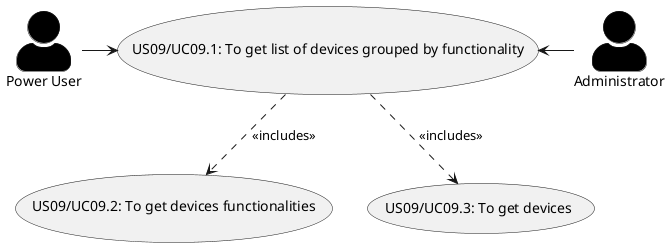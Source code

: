 @startuml
'https://plantuml.com/use-case-diagram
'left to right direction
skinparam actorStyle awesome
skinparam ActorBackgroundColor black

:Administrator: as Admin
:Power User: as Power_User

(US09/UC09.1: To get list of devices grouped by functionality) as (Use9.1)
(US09/UC09.2: To get devices functionalities) as (Use9.2)
(US09/UC09.3: To get devices) as (Use9.3)

Admin -left-> (Use9.1)

Power_User -right-> (Use9.1)

(Use9.1) ..> (Use9.3): <<includes>>
(Use9.1) ..> (Use9.2): <<includes>>

@enduml